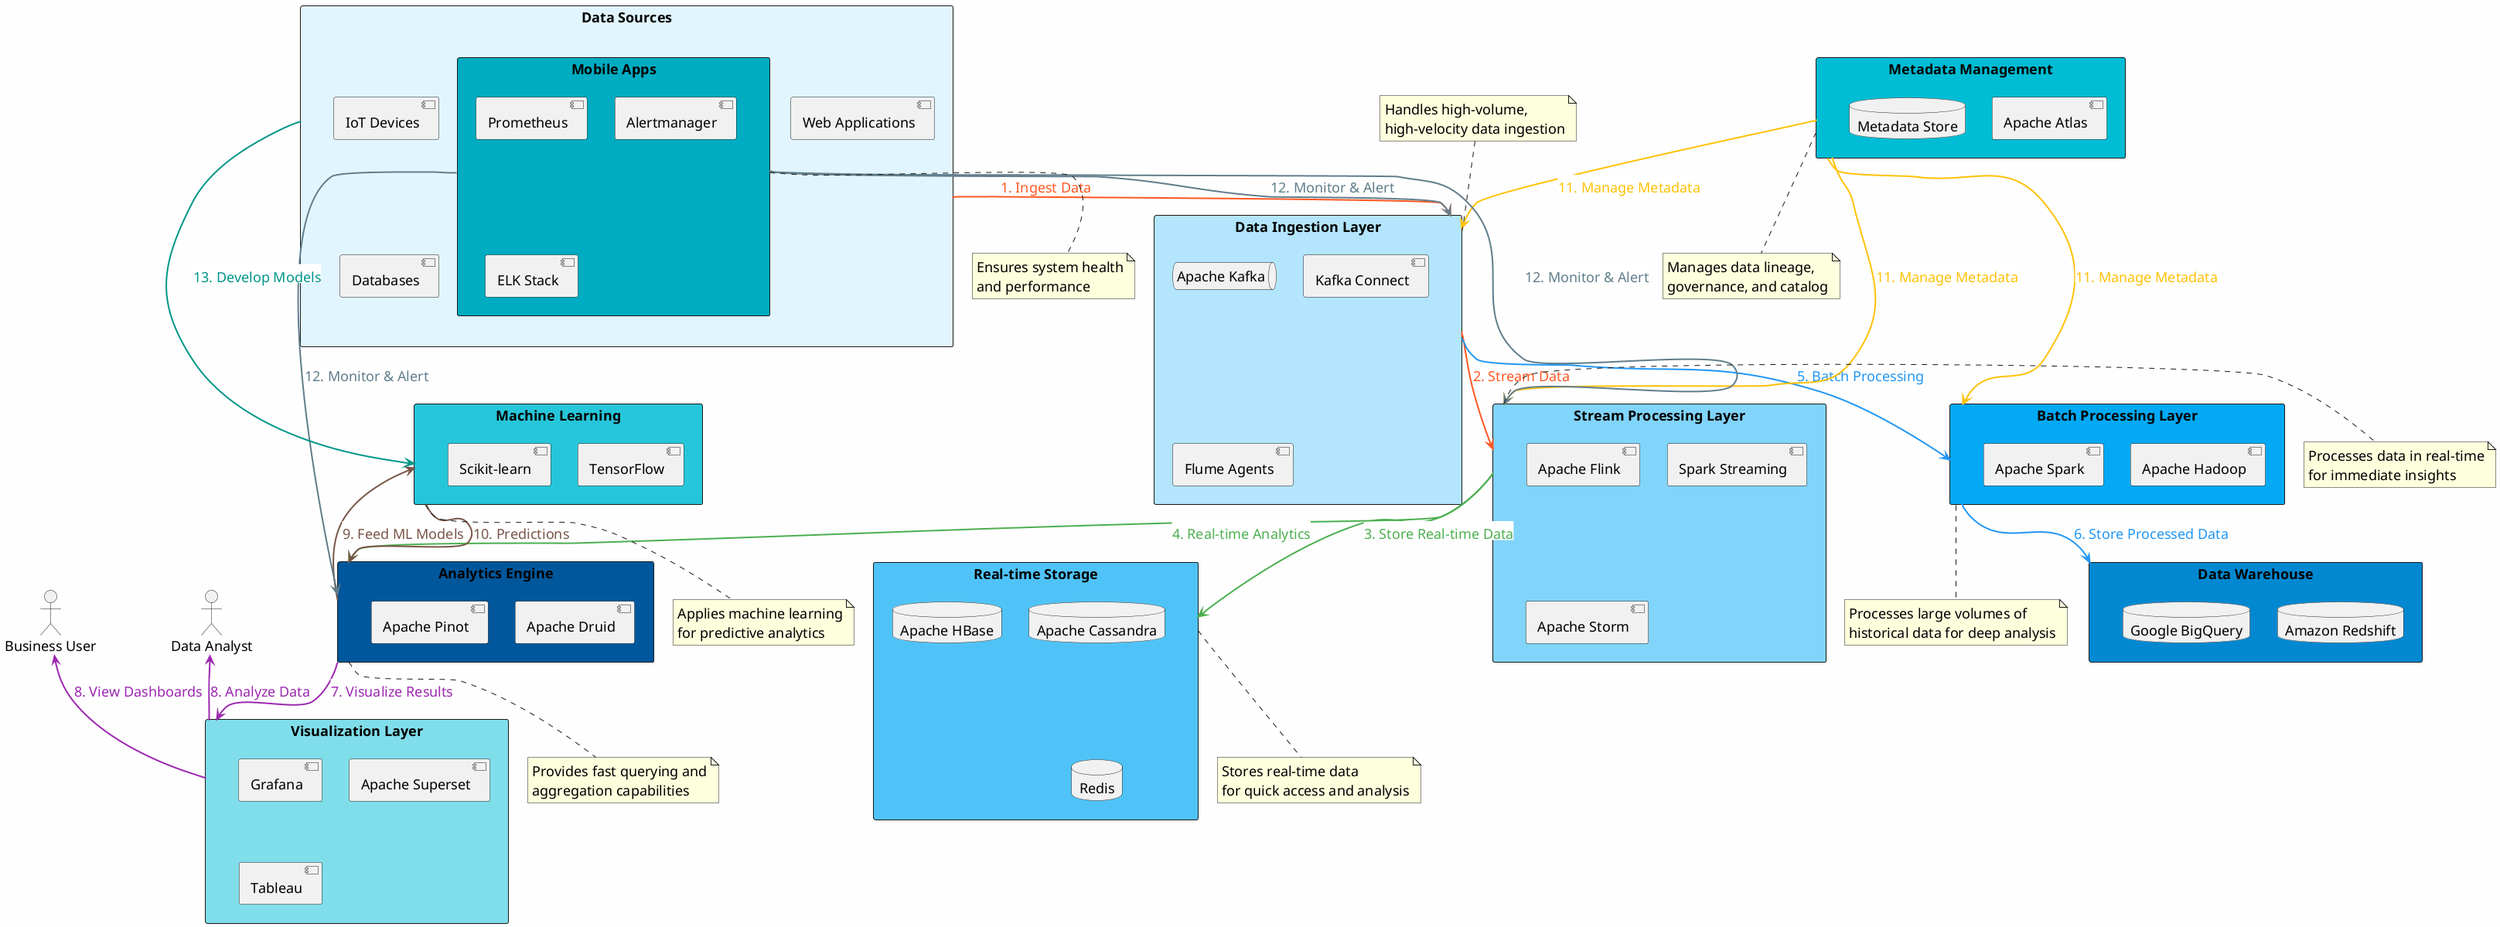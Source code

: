 @startuml real_time_data_analysis_platform_architecture

!pragma layout dot
skinparam backgroundColor #FEFEFE
skinparam handwritten false
skinparam defaultFontName Arial
skinparam defaultFontSize 18
skinparam noteFontSize 18
skinparam arrowFontSize 18

rectangle "Data Sources" as DS #E1F5FE {
    component "IoT Devices" as IOT
    component "Web Applications" as WA
    component "Mobile Apps" as MA
    component "Databases" as DB
}

rectangle "Data Ingestion Layer" as DIL #B3E5FC {
    queue "Apache Kafka" as AK
    component "Kafka Connect" as KC
    component "Flume Agents" as FA
}

rectangle "Stream Processing Layer" as SPL #81D4FA {
    component "Apache Flink" as AF
    component "Spark Streaming" as SS
    component "Apache Storm" as AS
}

rectangle "Real-time Storage" as RTS #4FC3F7 {
    database "Apache Cassandra" as AC
    database "Apache HBase" as AH
    database "Redis" as RD
}

rectangle "Batch Processing Layer" as BPL #03A9F4 {
    component "Apache Hadoop" as AHD
    component "Apache Spark" as ASP
}

rectangle "Data Warehouse" as DW #0288D1 {
    database "Amazon Redshift" as AR
    database "Google BigQuery" as GB
}

rectangle "Analytics Engine" as AE #01579B {
    component "Apache Druid" as AD
    component "Apache Pinot" as AP
}

rectangle "Visualization Layer" as VL #80DEEA {
    component "Grafana" as GF
    component "Apache Superset" as ASS
    component "Tableau" as TB
}

rectangle "Machine Learning" as ML #26C6DA {
    component "TensorFlow" as TF
    component "Scikit-learn" as SKL
}

rectangle "Metadata Management" as MM #00BCD4 {
    component "Apache Atlas" as AA
    database "Metadata Store" as MS
}

rectangle "Monitoring & Alerting" as MA #00ACC1 {
    component "Prometheus" as PR
    component "Alertmanager" as AM
    component "ELK Stack" as ELK
}

actor "Data Analyst" as DA
actor "Business User" as BU

DS -[#FF5722,thickness=2]-> DIL : <back:#FFFFFF><color:#FF5722>1. Ingest Data</color></back>
DIL -[#FF5722,thickness=2]-> SPL : <back:#FFFFFF><color:#FF5722>2. Stream Data</color></back>
SPL -[#4CAF50,thickness=2]-> RTS : <back:#FFFFFF><color:#4CAF50>3. Store Real-time Data</color></back>
SPL -[#4CAF50,thickness=2]-> AE : <back:#FFFFFF><color:#4CAF50>4. Real-time Analytics</color></back>
DIL -[#2196F3,thickness=2]-> BPL : <back:#FFFFFF><color:#2196F3>5. Batch Processing</color></back>
BPL -[#2196F3,thickness=2]-> DW : <back:#FFFFFF><color:#2196F3>6. Store Processed Data</color></back>
AE -[#9C27B0,thickness=2]-> VL : <back:#FFFFFF><color:#9C27B0>7. Visualize Results</color></back>
VL -[#9C27B0,thickness=2]up-> DA : <back:#FFFFFF><color:#9C27B0>8. Analyze Data</color></back>
VL -[#9C27B0,thickness=2]up-> BU : <back:#FFFFFF><color:#9C27B0>8. View Dashboards</color></back>
AE -[#795548,thickness=2]-> ML : <back:#FFFFFF><color:#795548>9. Feed ML Models</color></back>
ML -[#795548,thickness=2]-> AE : <back:#FFFFFF><color:#795548>10. Predictions</color></back>
MM -[#FFC107,thickness=2]-> DIL : <back:#FFFFFF><color:#FFC107>11. Manage Metadata</color></back>
MM -[#FFC107,thickness=2]-> SPL : <back:#FFFFFF><color:#FFC107>11. Manage Metadata</color></back>
MM -[#FFC107,thickness=2]-> BPL : <back:#FFFFFF><color:#FFC107>11. Manage Metadata</color></back>
MA -[#607D8B,thickness=2]-> DIL : <back:#FFFFFF><color:#607D8B>12. Monitor & Alert</color></back>
MA -[#607D8B,thickness=2]-> SPL : <back:#FFFFFF><color:#607D8B>12. Monitor & Alert</color></back>
MA -[#607D8B,thickness=2]-> AE : <back:#FFFFFF><color:#607D8B>12. Monitor & Alert</color></back>
DS -[#009688,thickness=2]-> ML : <back:#FFFFFF><color:#009688>13. Develop Models</color></back>

note top of DIL
  Handles high-volume, 
  high-velocity data ingestion
end note

note right of SPL
  Processes data in real-time
  for immediate insights
end note

note bottom of RTS
  Stores real-time data
  for quick access and analysis
end note

note bottom of BPL
  Processes large volumes of
  historical data for deep analysis
end note

note bottom of AE
  Provides fast querying and
  aggregation capabilities
end note

note bottom of ML
  Applies machine learning
  for predictive analytics
end note

note bottom of MM
  Manages data lineage,
  governance, and catalog
end note

note bottom of MA
  Ensures system health
  and performance
end note

@enduml
